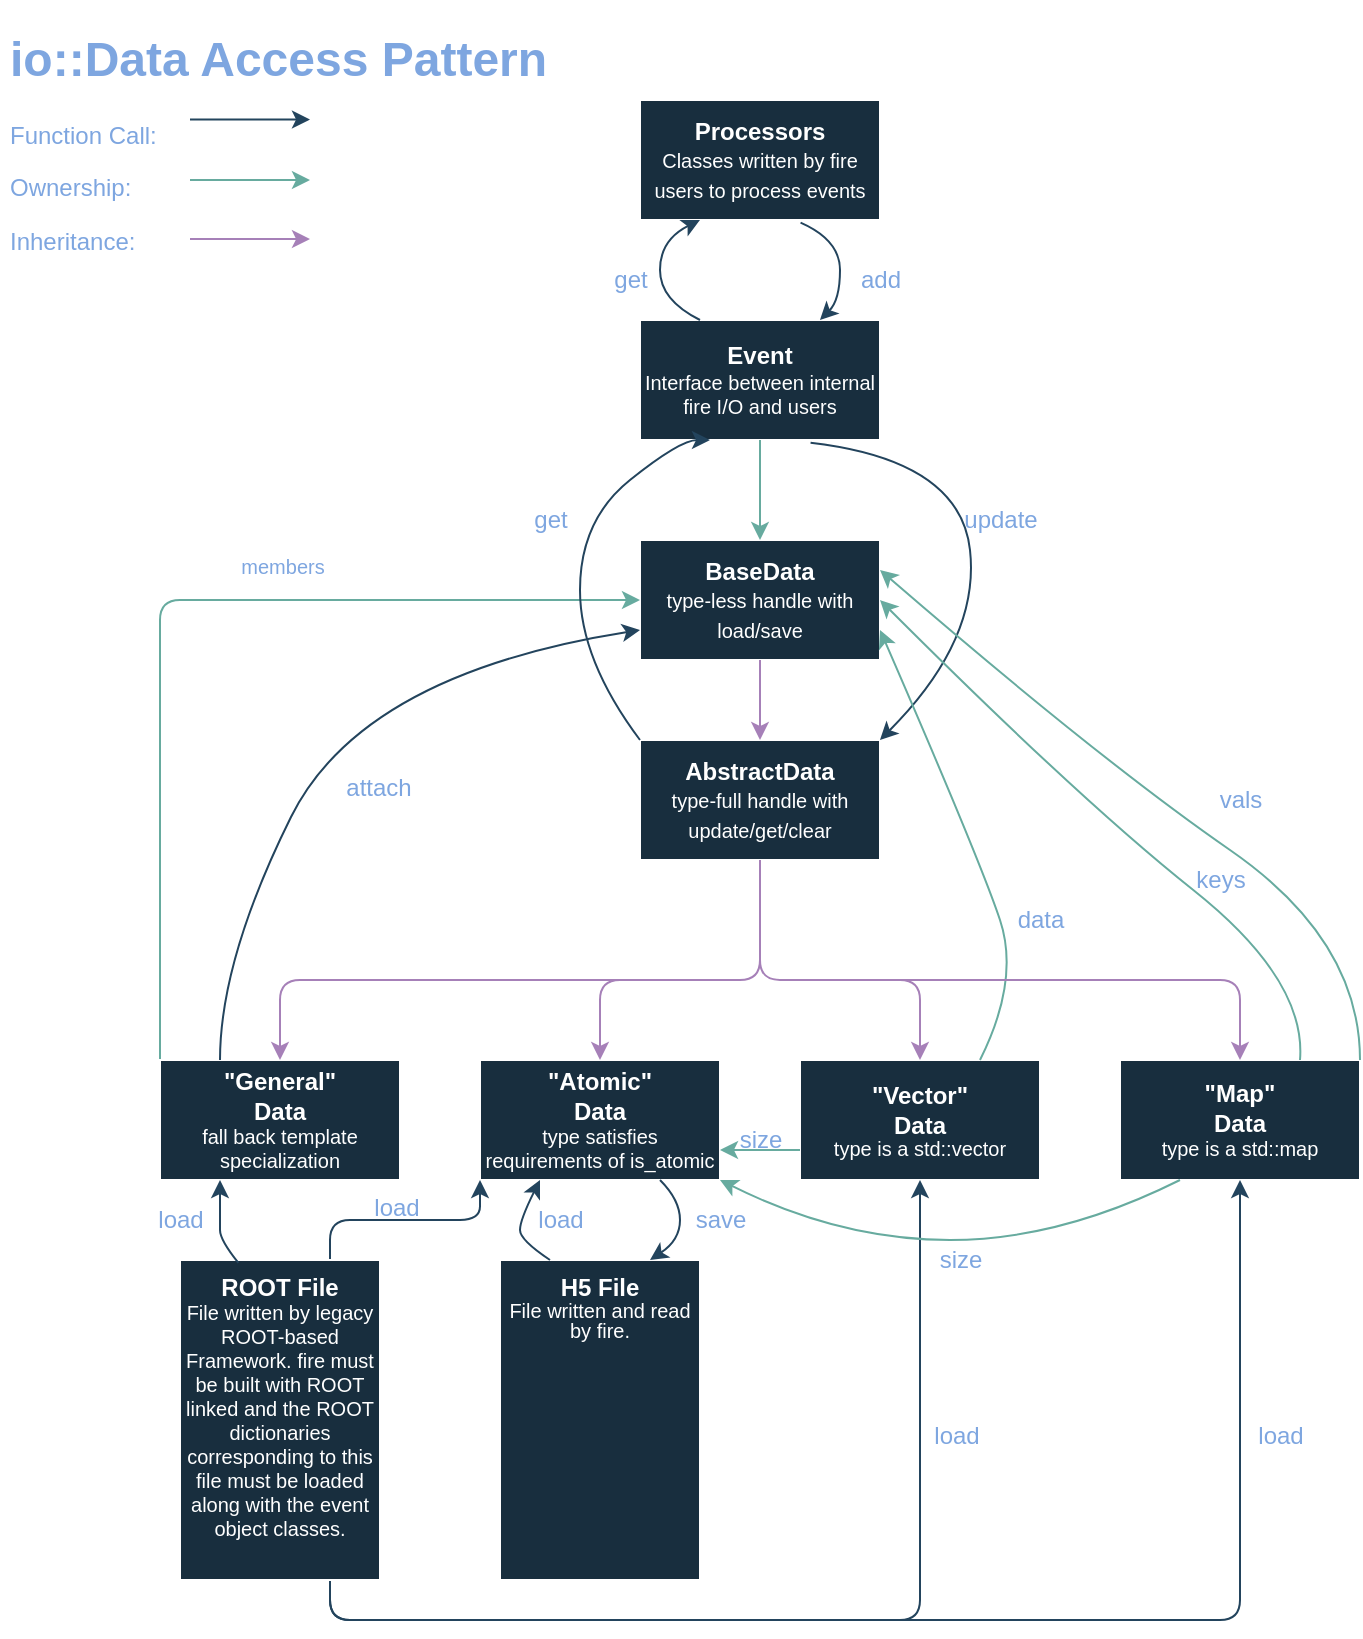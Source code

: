 <mxfile version="20.0.3" type="google"><diagram id="G_nuDk8OGJS1coGFd9Bz" name="Page-1"><mxGraphModel grid="0" page="1" gridSize="10" guides="1" tooltips="1" connect="1" arrows="1" fold="1" pageScale="1" pageWidth="850" pageHeight="900" background="none" math="0" shadow="0"><root><mxCell id="0"/><mxCell id="1" parent="0"/><mxCell id="IrvAsjSiYe2yuTYJxrBz-2" value="&lt;div style=&quot;&quot;&gt;&lt;b&gt;Processors&lt;/b&gt;&lt;/div&gt;&lt;font size=&quot;1&quot;&gt;Classes written by fire users to process events&lt;/font&gt;" style="whiteSpace=wrap;html=1;fillColor=#182E3E;strokeColor=#FFFFFF;fontColor=#FFFFFF;" vertex="1" parent="1"><mxGeometry x="360" y="-830" width="120" height="60" as="geometry"/></mxCell><mxCell id="IrvAsjSiYe2yuTYJxrBz-3" value="&lt;div&gt;&lt;b&gt;Event&lt;/b&gt;&lt;/div&gt;&lt;div style=&quot;font-size: 10px;&quot;&gt;Interface between internal fire I/O and users&lt;br&gt;&lt;/div&gt;" style="whiteSpace=wrap;html=1;fillColor=#182E3E;strokeColor=#FFFFFF;fontColor=#FFFFFF;" vertex="1" parent="1"><mxGeometry x="360" y="-720" width="120" height="60" as="geometry"/></mxCell><mxCell id="IrvAsjSiYe2yuTYJxrBz-4" value="&lt;div&gt;&lt;b&gt;BaseData&lt;/b&gt;&lt;/div&gt;&lt;div&gt;&lt;font style=&quot;font-size: 10px; line-height: 1;&quot;&gt;type-less handle with load/save&lt;/font&gt;&lt;br&gt;&lt;/div&gt;" style="whiteSpace=wrap;html=1;fillColor=#182E3E;strokeColor=#FFFFFF;fontColor=#FFFFFF;" vertex="1" parent="1"><mxGeometry x="360" y="-610" width="120" height="60" as="geometry"/></mxCell><mxCell id="IrvAsjSiYe2yuTYJxrBz-5" value="&lt;div&gt;&lt;b&gt;AbstractData&lt;/b&gt;&lt;/div&gt;&lt;font size=&quot;1&quot;&gt;type-full handle with update/get/clear&lt;/font&gt;" style="whiteSpace=wrap;html=1;fillColor=#182E3E;strokeColor=#FFFFFF;fontColor=#FFFFFF;" vertex="1" parent="1"><mxGeometry x="360" y="-510" width="120" height="60" as="geometry"/></mxCell><mxCell id="7zaCEhqkSmYhIdvUkdhY-10" style="edgeStyle=orthogonalEdgeStyle;curved=0;rounded=1;sketch=0;orthogonalLoop=1;jettySize=auto;html=1;exitX=0;exitY=0;exitDx=0;exitDy=0;entryX=0;entryY=0.5;entryDx=0;entryDy=0;fontSize=10;fontColor=#7EA6E0;strokeColor=#67AB9F;" edge="1" parent="1" source="IrvAsjSiYe2yuTYJxrBz-6" target="IrvAsjSiYe2yuTYJxrBz-4"><mxGeometry relative="1" as="geometry"/></mxCell><mxCell id="IrvAsjSiYe2yuTYJxrBz-6" value="&lt;div&gt;&lt;b&gt;&quot;General&quot;&lt;/b&gt;&lt;/div&gt;&lt;div&gt;&lt;b&gt;Data&lt;/b&gt;&lt;/div&gt;&lt;div style=&quot;font-size: 10px;&quot;&gt;fall back template specialization&lt;br&gt;&lt;/div&gt;" style="whiteSpace=wrap;html=1;fillColor=#182E3E;strokeColor=#FFFFFF;fontColor=#FFFFFF;" vertex="1" parent="1"><mxGeometry x="120" y="-350" width="120" height="60" as="geometry"/></mxCell><mxCell id="IrvAsjSiYe2yuTYJxrBz-7" value="&lt;div&gt;&lt;b&gt;&quot;Atomic&quot;&lt;/b&gt;&lt;/div&gt;&lt;div&gt;&lt;b&gt;Data&lt;/b&gt;&lt;/div&gt;&lt;div style=&quot;font-size: 10px;&quot;&gt;type satisfies requirements of is_atomic&lt;br&gt;&lt;/div&gt;" style="whiteSpace=wrap;html=1;fillColor=#182E3E;strokeColor=#FFFFFF;fontColor=#FFFFFF;" vertex="1" parent="1"><mxGeometry x="280" y="-350" width="120" height="60" as="geometry"/></mxCell><mxCell id="IrvAsjSiYe2yuTYJxrBz-8" value="&lt;div&gt;&lt;b&gt;&quot;Vector&quot;&lt;/b&gt;&lt;/div&gt;&lt;div&gt;&lt;b&gt;Data&lt;/b&gt;&lt;br&gt;&lt;/div&gt;&lt;div style=&quot;line-height: 1; font-size: 10px;&quot;&gt;type is a std::vector&lt;br&gt;&lt;/div&gt;" style="whiteSpace=wrap;html=1;fillColor=#182E3E;strokeColor=#FFFFFF;fontColor=#FFFFFF;" vertex="1" parent="1"><mxGeometry x="440" y="-350" width="120" height="60" as="geometry"/></mxCell><mxCell id="IrvAsjSiYe2yuTYJxrBz-9" value="&lt;div&gt;&lt;b&gt;&quot;Map&quot;&lt;/b&gt;&lt;/div&gt;&lt;div&gt;&lt;b&gt;Data&lt;br&gt;&lt;/b&gt;&lt;/div&gt;&lt;div style=&quot;font-size: 10px;&quot;&gt;type is a std::map&lt;br&gt;&lt;/div&gt;" style="whiteSpace=wrap;html=1;fillColor=#182E3E;strokeColor=#FFFFFF;fontColor=#FFFFFF;" vertex="1" parent="1"><mxGeometry x="600" y="-350" width="120" height="60" as="geometry"/></mxCell><mxCell id="IrvAsjSiYe2yuTYJxrBz-10" value="&lt;div&gt;&lt;b&gt;H5 File&lt;/b&gt;&lt;/div&gt;&lt;div style=&quot;line-height: 1; font-size: 10px;&quot;&gt;File written and read by fire.&lt;br&gt;&lt;/div&gt;" style="whiteSpace=wrap;html=1;fillColor=#182E3E;strokeColor=#FFFFFF;fontColor=#FFFFFF;verticalAlign=top;" vertex="1" parent="1"><mxGeometry x="290" y="-250" width="100" height="160" as="geometry"/></mxCell><mxCell id="7zaCEhqkSmYhIdvUkdhY-4" style="edgeStyle=orthogonalEdgeStyle;curved=0;rounded=1;sketch=0;orthogonalLoop=1;jettySize=auto;html=1;exitX=0.75;exitY=1;exitDx=0;exitDy=0;entryX=0.5;entryY=1;entryDx=0;entryDy=0;fontSize=10;fontColor=#7EA6E0;strokeColor=#23445D;" edge="1" parent="1" source="IrvAsjSiYe2yuTYJxrBz-11" target="IrvAsjSiYe2yuTYJxrBz-8"><mxGeometry relative="1" as="geometry"/></mxCell><mxCell id="7zaCEhqkSmYhIdvUkdhY-5" style="edgeStyle=orthogonalEdgeStyle;curved=0;rounded=1;sketch=0;orthogonalLoop=1;jettySize=auto;html=1;exitX=0.75;exitY=1;exitDx=0;exitDy=0;entryX=0.5;entryY=1;entryDx=0;entryDy=0;fontSize=10;fontColor=#7EA6E0;strokeColor=#23445D;" edge="1" parent="1" source="IrvAsjSiYe2yuTYJxrBz-11" target="IrvAsjSiYe2yuTYJxrBz-9"><mxGeometry relative="1" as="geometry"/></mxCell><mxCell id="7zaCEhqkSmYhIdvUkdhY-6" style="edgeStyle=orthogonalEdgeStyle;curved=0;rounded=1;sketch=0;orthogonalLoop=1;jettySize=auto;html=1;exitX=0.75;exitY=0;exitDx=0;exitDy=0;entryX=0;entryY=1;entryDx=0;entryDy=0;fontSize=10;fontColor=#7EA6E0;strokeColor=#23445D;" edge="1" parent="1" source="IrvAsjSiYe2yuTYJxrBz-11" target="IrvAsjSiYe2yuTYJxrBz-7"><mxGeometry relative="1" as="geometry"/></mxCell><mxCell id="IrvAsjSiYe2yuTYJxrBz-11" value="&lt;div&gt;&lt;b&gt;ROOT File&lt;/b&gt;&lt;/div&gt;&lt;div style=&quot;font-size: 10px;&quot;&gt;File written by legacy ROOT-based Framework. fire must be built with ROOT linked and the ROOT dictionaries corresponding to this file must be loaded along with the event object classes.&lt;br&gt;&lt;/div&gt;" style="whiteSpace=wrap;html=1;fillColor=#182E3E;strokeColor=#FFFFFF;fontColor=#FFFFFF;verticalAlign=top;" vertex="1" parent="1"><mxGeometry x="130" y="-250" width="100" height="160" as="geometry"/></mxCell><mxCell id="IrvAsjSiYe2yuTYJxrBz-13" value="" style="endArrow=classic;html=1;exitX=0.5;exitY=1;exitDx=0;exitDy=0;entryX=0.5;entryY=0;entryDx=0;entryDy=0;labelBackgroundColor=#FCE7CD;strokeColor=#A680B8;" edge="1" parent="1" source="IrvAsjSiYe2yuTYJxrBz-4" target="IrvAsjSiYe2yuTYJxrBz-5"><mxGeometry width="50" height="50" relative="1" as="geometry"><mxPoint x="400" y="-370" as="sourcePoint"/><mxPoint x="450" y="-420" as="targetPoint"/></mxGeometry></mxCell><mxCell id="IrvAsjSiYe2yuTYJxrBz-22" value="&lt;p style=&quot;line-height: 0.9;&quot;&gt;&lt;/p&gt;&lt;h1&gt;io::Data Access Pattern&lt;br&gt;&lt;/h1&gt;&lt;p&gt;Function Call:&lt;/p&gt;&lt;p&gt;Ownership:&lt;/p&gt;&lt;p&gt;Inheritance:&lt;br&gt;&lt;/p&gt;&lt;p&gt;&lt;/p&gt;" style="text;html=1;strokeColor=none;fillColor=none;spacing=5;spacingTop=-20;whiteSpace=wrap;overflow=hidden;rounded=0;sketch=0;fontColor=#7EA6E0;" vertex="1" parent="1"><mxGeometry x="40" y="-870" width="280" height="160" as="geometry"/></mxCell><mxCell id="IrvAsjSiYe2yuTYJxrBz-23" value="" style="curved=1;endArrow=classic;html=1;rounded=1;sketch=0;fontColor=#7EA6E0;strokeColor=#23445D;entryX=0.25;entryY=1;entryDx=0;entryDy=0;exitX=0.25;exitY=0;exitDx=0;exitDy=0;" edge="1" parent="1" source="IrvAsjSiYe2yuTYJxrBz-3" target="IrvAsjSiYe2yuTYJxrBz-2"><mxGeometry width="50" height="50" relative="1" as="geometry"><mxPoint x="270" y="-720" as="sourcePoint"/><mxPoint x="320" y="-770" as="targetPoint"/><Array as="points"><mxPoint x="370" y="-730"/><mxPoint x="370" y="-760"/></Array></mxGeometry></mxCell><mxCell id="IrvAsjSiYe2yuTYJxrBz-24" value="" style="curved=1;endArrow=classic;html=1;rounded=1;sketch=0;fontColor=#7EA6E0;strokeColor=#23445D;exitX=0.669;exitY=1.022;exitDx=0;exitDy=0;exitPerimeter=0;entryX=0.75;entryY=0;entryDx=0;entryDy=0;" edge="1" parent="1" source="IrvAsjSiYe2yuTYJxrBz-2" target="IrvAsjSiYe2yuTYJxrBz-3"><mxGeometry width="50" height="50" relative="1" as="geometry"><mxPoint x="440" y="-720" as="sourcePoint"/><mxPoint x="450" y="-740" as="targetPoint"/><Array as="points"><mxPoint x="460" y="-760"/><mxPoint x="460" y="-730"/></Array></mxGeometry></mxCell><mxCell id="IrvAsjSiYe2yuTYJxrBz-25" value="add" style="text;html=1;align=center;verticalAlign=middle;resizable=0;points=[];autosize=1;strokeColor=none;fillColor=none;fontColor=#7EA6E0;" vertex="1" parent="1"><mxGeometry x="460" y="-750" width="40" height="20" as="geometry"/></mxCell><mxCell id="IrvAsjSiYe2yuTYJxrBz-26" value="get" style="text;html=1;align=center;verticalAlign=middle;resizable=0;points=[];autosize=1;strokeColor=none;fillColor=none;fontColor=#7EA6E0;" vertex="1" parent="1"><mxGeometry x="340" y="-750" width="30" height="20" as="geometry"/></mxCell><mxCell id="IrvAsjSiYe2yuTYJxrBz-27" value="" style="curved=1;endArrow=classic;html=1;rounded=1;sketch=0;fontColor=#7EA6E0;strokeColor=#23445D;entryX=0.25;entryY=1;entryDx=0;entryDy=0;exitX=0;exitY=0;exitDx=0;exitDy=0;" edge="1" parent="1" source="IrvAsjSiYe2yuTYJxrBz-5"><mxGeometry width="50" height="50" relative="1" as="geometry"><mxPoint x="395" y="-610" as="sourcePoint"/><mxPoint x="395" y="-660" as="targetPoint"/><Array as="points"><mxPoint x="330" y="-550"/><mxPoint x="330" y="-620"/><mxPoint x="380" y="-660"/></Array></mxGeometry></mxCell><mxCell id="IrvAsjSiYe2yuTYJxrBz-28" value="" style="curved=1;endArrow=classic;html=1;rounded=1;sketch=0;fontColor=#7EA6E0;strokeColor=#23445D;exitX=0.669;exitY=1.022;exitDx=0;exitDy=0;exitPerimeter=0;entryX=1;entryY=0;entryDx=0;entryDy=0;" edge="1" parent="1" target="IrvAsjSiYe2yuTYJxrBz-5"><mxGeometry width="50" height="50" relative="1" as="geometry"><mxPoint x="445.28" y="-658.68" as="sourcePoint"/><mxPoint x="455" y="-610" as="targetPoint"/><Array as="points"><mxPoint x="520" y="-650"/><mxPoint x="530" y="-560"/></Array></mxGeometry></mxCell><mxCell id="IrvAsjSiYe2yuTYJxrBz-29" value="update" style="text;html=1;align=center;verticalAlign=middle;resizable=0;points=[];autosize=1;strokeColor=none;fillColor=none;fontColor=#7EA6E0;" vertex="1" parent="1"><mxGeometry x="515" y="-630" width="50" height="20" as="geometry"/></mxCell><mxCell id="IrvAsjSiYe2yuTYJxrBz-30" value="get" style="text;html=1;align=center;verticalAlign=middle;resizable=0;points=[];autosize=1;strokeColor=none;fillColor=none;fontColor=#7EA6E0;" vertex="1" parent="1"><mxGeometry x="300" y="-630" width="30" height="20" as="geometry"/></mxCell><mxCell id="IrvAsjSiYe2yuTYJxrBz-31" value="" style="endArrow=classic;html=1;rounded=1;sketch=0;fontColor=#7EA6E0;strokeColor=#67AB9F;curved=0;entryX=0.5;entryY=0;entryDx=0;entryDy=0;exitX=0.5;exitY=1;exitDx=0;exitDy=0;" edge="1" parent="1" source="IrvAsjSiYe2yuTYJxrBz-3" target="IrvAsjSiYe2yuTYJxrBz-4"><mxGeometry width="50" height="50" relative="1" as="geometry"><mxPoint x="400" y="-610" as="sourcePoint"/><mxPoint x="450" y="-660" as="targetPoint"/></mxGeometry></mxCell><mxCell id="IrvAsjSiYe2yuTYJxrBz-33" value="" style="curved=1;endArrow=classic;html=1;rounded=1;sketch=0;fontColor=#7EA6E0;strokeColor=#23445D;exitX=0.25;exitY=0;exitDx=0;exitDy=0;entryX=0;entryY=0.75;entryDx=0;entryDy=0;" edge="1" parent="1" source="IrvAsjSiYe2yuTYJxrBz-6" target="IrvAsjSiYe2yuTYJxrBz-4"><mxGeometry width="50" height="50" relative="1" as="geometry"><mxPoint x="120" y="-390" as="sourcePoint"/><mxPoint x="170" y="-440" as="targetPoint"/><Array as="points"><mxPoint x="150" y="-400"/><mxPoint x="221" y="-543"/></Array></mxGeometry></mxCell><mxCell id="IrvAsjSiYe2yuTYJxrBz-34" value="attach" style="text;html=1;align=center;verticalAlign=middle;resizable=0;points=[];autosize=1;strokeColor=none;fillColor=none;fontColor=#7EA6E0;" vertex="1" parent="1"><mxGeometry x="204" y="-496" width="50" height="20" as="geometry"/></mxCell><mxCell id="IrvAsjSiYe2yuTYJxrBz-35" value="" style="endArrow=classic;html=1;rounded=1;sketch=0;fontColor=#7EA6E0;strokeColor=#67AB9F;curved=0;exitX=0;exitY=0.75;exitDx=0;exitDy=0;entryX=1;entryY=0.75;entryDx=0;entryDy=0;" edge="1" parent="1" source="IrvAsjSiYe2yuTYJxrBz-8" target="IrvAsjSiYe2yuTYJxrBz-7"><mxGeometry width="50" height="50" relative="1" as="geometry"><mxPoint x="450" y="-230" as="sourcePoint"/><mxPoint x="500" y="-280" as="targetPoint"/></mxGeometry></mxCell><mxCell id="IrvAsjSiYe2yuTYJxrBz-36" value="size" style="text;html=1;align=center;verticalAlign=middle;resizable=0;points=[];autosize=1;strokeColor=none;fillColor=none;fontColor=#7EA6E0;" vertex="1" parent="1"><mxGeometry x="400" y="-320" width="40" height="20" as="geometry"/></mxCell><mxCell id="IrvAsjSiYe2yuTYJxrBz-37" value="" style="curved=1;endArrow=classic;html=1;rounded=1;sketch=0;fontColor=#7EA6E0;strokeColor=#67AB9F;entryX=1;entryY=1;entryDx=0;entryDy=0;exitX=0.25;exitY=1;exitDx=0;exitDy=0;" edge="1" parent="1" source="IrvAsjSiYe2yuTYJxrBz-9" target="IrvAsjSiYe2yuTYJxrBz-7"><mxGeometry width="50" height="50" relative="1" as="geometry"><mxPoint x="470" y="-230" as="sourcePoint"/><mxPoint x="520" y="-280" as="targetPoint"/><Array as="points"><mxPoint x="570" y="-260"/><mxPoint x="460" y="-260"/></Array></mxGeometry></mxCell><mxCell id="IrvAsjSiYe2yuTYJxrBz-38" value="size" style="text;html=1;align=center;verticalAlign=middle;resizable=0;points=[];autosize=1;strokeColor=none;fillColor=none;fontColor=#7EA6E0;" vertex="1" parent="1"><mxGeometry x="500" y="-260" width="40" height="20" as="geometry"/></mxCell><mxCell id="IrvAsjSiYe2yuTYJxrBz-39" value="" style="curved=1;endArrow=classic;html=1;rounded=1;sketch=0;fontColor=#7EA6E0;strokeColor=#67AB9F;exitX=0.75;exitY=0;exitDx=0;exitDy=0;entryX=1;entryY=0.75;entryDx=0;entryDy=0;" edge="1" parent="1" source="IrvAsjSiYe2yuTYJxrBz-8" target="IrvAsjSiYe2yuTYJxrBz-4"><mxGeometry width="50" height="50" relative="1" as="geometry"><mxPoint x="520" y="-350" as="sourcePoint"/><mxPoint x="570" y="-400" as="targetPoint"/><Array as="points"><mxPoint x="550" y="-390"/><mxPoint x="530" y="-450"/></Array></mxGeometry></mxCell><mxCell id="IrvAsjSiYe2yuTYJxrBz-40" value="" style="curved=1;endArrow=classic;html=1;rounded=1;sketch=0;fontColor=#7EA6E0;strokeColor=#67AB9F;exitX=0.75;exitY=0;exitDx=0;exitDy=0;entryX=1;entryY=0.5;entryDx=0;entryDy=0;" edge="1" parent="1" source="IrvAsjSiYe2yuTYJxrBz-9" target="IrvAsjSiYe2yuTYJxrBz-4"><mxGeometry width="50" height="50" relative="1" as="geometry"><mxPoint x="673.26" y="-350" as="sourcePoint"/><mxPoint x="626.74" y="-461.88" as="targetPoint"/><Array as="points"><mxPoint x="693.26" y="-390"/><mxPoint x="580" y="-480"/></Array></mxGeometry></mxCell><mxCell id="IrvAsjSiYe2yuTYJxrBz-41" value="" style="curved=1;endArrow=classic;html=1;rounded=1;sketch=0;fontColor=#7EA6E0;strokeColor=#67AB9F;exitX=1;exitY=0;exitDx=0;exitDy=0;entryX=1;entryY=0.25;entryDx=0;entryDy=0;" edge="1" parent="1" source="IrvAsjSiYe2yuTYJxrBz-9" target="IrvAsjSiYe2yuTYJxrBz-4"><mxGeometry width="50" height="50" relative="1" as="geometry"><mxPoint x="700.12" y="-372.88" as="sourcePoint"/><mxPoint x="490" y="-500" as="targetPoint"/><Array as="points"><mxPoint x="720" y="-410"/><mxPoint x="590" y="-500"/></Array></mxGeometry></mxCell><mxCell id="IrvAsjSiYe2yuTYJxrBz-42" value="data" style="text;html=1;align=center;verticalAlign=middle;resizable=0;points=[];autosize=1;strokeColor=none;fillColor=none;fontColor=#7EA6E0;" vertex="1" parent="1"><mxGeometry x="540" y="-430" width="40" height="20" as="geometry"/></mxCell><mxCell id="IrvAsjSiYe2yuTYJxrBz-43" value="keys" style="text;html=1;align=center;verticalAlign=middle;resizable=0;points=[];autosize=1;strokeColor=none;fillColor=none;fontColor=#7EA6E0;" vertex="1" parent="1"><mxGeometry x="630" y="-450" width="40" height="20" as="geometry"/></mxCell><mxCell id="IrvAsjSiYe2yuTYJxrBz-44" value="vals" style="text;html=1;align=center;verticalAlign=middle;resizable=0;points=[];autosize=1;strokeColor=none;fillColor=none;fontColor=#7EA6E0;" vertex="1" parent="1"><mxGeometry x="640" y="-490" width="40" height="20" as="geometry"/></mxCell><mxCell id="IrvAsjSiYe2yuTYJxrBz-45" value="" style="curved=1;endArrow=classic;html=1;rounded=1;sketch=0;fontColor=#7EA6E0;strokeColor=#23445D;entryX=0.25;entryY=1;entryDx=0;entryDy=0;exitX=0.25;exitY=0;exitDx=0;exitDy=0;" edge="1" parent="1" source="IrvAsjSiYe2yuTYJxrBz-10" target="IrvAsjSiYe2yuTYJxrBz-7"><mxGeometry width="50" height="50" relative="1" as="geometry"><mxPoint x="315" y="-250" as="sourcePoint"/><mxPoint x="315" y="-300" as="targetPoint"/><Array as="points"><mxPoint x="300" y="-260"/><mxPoint x="300" y="-270"/></Array></mxGeometry></mxCell><mxCell id="IrvAsjSiYe2yuTYJxrBz-46" value="" style="curved=1;endArrow=classic;html=1;rounded=1;sketch=0;fontColor=#7EA6E0;strokeColor=#23445D;exitX=0.75;exitY=1;exitDx=0;exitDy=0;entryX=0.75;entryY=0;entryDx=0;entryDy=0;" edge="1" parent="1" source="IrvAsjSiYe2yuTYJxrBz-7" target="IrvAsjSiYe2yuTYJxrBz-10"><mxGeometry width="50" height="50" relative="1" as="geometry"><mxPoint x="365.28" y="-298.68" as="sourcePoint"/><mxPoint x="375" y="-250" as="targetPoint"/><Array as="points"><mxPoint x="380" y="-280"/><mxPoint x="380" y="-260"/></Array></mxGeometry></mxCell><mxCell id="IrvAsjSiYe2yuTYJxrBz-47" value="save" style="text;html=1;align=center;verticalAlign=middle;resizable=0;points=[];autosize=1;strokeColor=none;fillColor=none;fontColor=#7EA6E0;" vertex="1" parent="1"><mxGeometry x="380" y="-280" width="40" height="20" as="geometry"/></mxCell><mxCell id="IrvAsjSiYe2yuTYJxrBz-48" value="load" style="text;html=1;align=center;verticalAlign=middle;resizable=0;points=[];autosize=1;strokeColor=none;fillColor=none;fontColor=#7EA6E0;" vertex="1" parent="1"><mxGeometry x="300" y="-280" width="40" height="20" as="geometry"/></mxCell><mxCell id="IrvAsjSiYe2yuTYJxrBz-52" value="" style="curved=1;endArrow=classic;html=1;rounded=1;sketch=0;fontColor=#7EA6E0;strokeColor=#23445D;entryX=0.25;entryY=1;entryDx=0;entryDy=0;exitX=0.292;exitY=0.009;exitDx=0;exitDy=0;exitPerimeter=0;" edge="1" parent="1" source="IrvAsjSiYe2yuTYJxrBz-11" target="IrvAsjSiYe2yuTYJxrBz-6"><mxGeometry width="50" height="50" relative="1" as="geometry"><mxPoint x="165.0" y="-250" as="sourcePoint"/><mxPoint x="160.0" y="-290" as="targetPoint"/><Array as="points"><mxPoint x="150" y="-260"/><mxPoint x="150" y="-270"/></Array></mxGeometry></mxCell><mxCell id="IrvAsjSiYe2yuTYJxrBz-53" value="load" style="text;html=1;align=center;verticalAlign=middle;resizable=0;points=[];autosize=1;strokeColor=none;fillColor=none;fontColor=#7EA6E0;" vertex="1" parent="1"><mxGeometry x="110" y="-280" width="40" height="20" as="geometry"/></mxCell><mxCell id="IrvAsjSiYe2yuTYJxrBz-56" value="" style="endArrow=classic;html=1;rounded=1;sketch=0;fontColor=#7EA6E0;strokeColor=#23445D;curved=0;" edge="1" parent="1"><mxGeometry width="50" height="50" relative="1" as="geometry"><mxPoint x="135" y="-820.22" as="sourcePoint"/><mxPoint x="195" y="-820.22" as="targetPoint"/></mxGeometry></mxCell><mxCell id="IrvAsjSiYe2yuTYJxrBz-57" value="" style="endArrow=classic;html=1;rounded=1;sketch=0;fontColor=#7EA6E0;strokeColor=#67AB9F;curved=0;" edge="1" parent="1"><mxGeometry width="50" height="50" relative="1" as="geometry"><mxPoint x="135" y="-789.98" as="sourcePoint"/><mxPoint x="195" y="-789.98" as="targetPoint"/></mxGeometry></mxCell><mxCell id="IrvAsjSiYe2yuTYJxrBz-58" value="" style="endArrow=classic;html=1;rounded=1;sketch=0;fontColor=#7EA6E0;strokeColor=#A680B8;curved=0;" edge="1" parent="1"><mxGeometry width="50" height="50" relative="1" as="geometry"><mxPoint x="135" y="-760.46" as="sourcePoint"/><mxPoint x="195" y="-760.46" as="targetPoint"/></mxGeometry></mxCell><mxCell id="IrvAsjSiYe2yuTYJxrBz-66" value="" style="endArrow=classic;html=1;rounded=1;sketch=0;fontColor=#7EA6E0;strokeColor=#A680B8;curved=0;exitX=0.5;exitY=1;exitDx=0;exitDy=0;entryX=0.5;entryY=0;entryDx=0;entryDy=0;" edge="1" parent="1" source="IrvAsjSiYe2yuTYJxrBz-5" target="IrvAsjSiYe2yuTYJxrBz-7"><mxGeometry width="50" height="50" relative="1" as="geometry"><mxPoint x="320" y="-360" as="sourcePoint"/><mxPoint x="370" y="-410" as="targetPoint"/><Array as="points"><mxPoint x="420" y="-390"/><mxPoint x="340" y="-390"/></Array></mxGeometry></mxCell><mxCell id="IrvAsjSiYe2yuTYJxrBz-67" value="" style="endArrow=classic;html=1;rounded=1;sketch=0;fontColor=#7EA6E0;strokeColor=#A680B8;curved=0;" edge="1" parent="1"><mxGeometry width="50" height="50" relative="1" as="geometry"><mxPoint x="390" y="-390" as="sourcePoint"/><mxPoint x="180" y="-350" as="targetPoint"/><Array as="points"><mxPoint x="260" y="-390"/><mxPoint x="180" y="-390"/></Array></mxGeometry></mxCell><mxCell id="IrvAsjSiYe2yuTYJxrBz-68" value="" style="endArrow=classic;html=1;rounded=1;sketch=0;fontColor=#7EA6E0;strokeColor=#A680B8;curved=0;exitX=0.5;exitY=1;exitDx=0;exitDy=0;entryX=0.5;entryY=0;entryDx=0;entryDy=0;" edge="1" parent="1" source="IrvAsjSiYe2yuTYJxrBz-5" target="IrvAsjSiYe2yuTYJxrBz-8"><mxGeometry width="50" height="50" relative="1" as="geometry"><mxPoint x="440" y="-430" as="sourcePoint"/><mxPoint x="360" y="-330" as="targetPoint"/><Array as="points"><mxPoint x="420" y="-390"/><mxPoint x="500" y="-390"/></Array></mxGeometry></mxCell><mxCell id="IrvAsjSiYe2yuTYJxrBz-69" value="" style="endArrow=classic;html=1;rounded=1;sketch=0;fontColor=#7EA6E0;strokeColor=#A680B8;curved=0;entryX=0.5;entryY=0;entryDx=0;entryDy=0;" edge="1" parent="1" target="IrvAsjSiYe2yuTYJxrBz-9"><mxGeometry width="50" height="50" relative="1" as="geometry"><mxPoint x="440" y="-390" as="sourcePoint"/><mxPoint x="510" y="-340" as="targetPoint"/><Array as="points"><mxPoint x="480" y="-390"/><mxPoint x="660" y="-390"/></Array></mxGeometry></mxCell><mxCell id="7zaCEhqkSmYhIdvUkdhY-7" value="load" style="text;html=1;align=center;verticalAlign=middle;resizable=0;points=[];autosize=1;strokeColor=none;fillColor=none;fontColor=#7EA6E0;" vertex="1" parent="1"><mxGeometry x="218" y="-286" width="40" height="20" as="geometry"/></mxCell><mxCell id="7zaCEhqkSmYhIdvUkdhY-8" value="load" style="text;html=1;align=center;verticalAlign=middle;resizable=0;points=[];autosize=1;strokeColor=none;fillColor=none;fontColor=#7EA6E0;" vertex="1" parent="1"><mxGeometry x="498" y="-172" width="40" height="20" as="geometry"/></mxCell><mxCell id="7zaCEhqkSmYhIdvUkdhY-9" value="load" style="text;html=1;align=center;verticalAlign=middle;resizable=0;points=[];autosize=1;strokeColor=none;fillColor=none;fontColor=#7EA6E0;rotation=0;" vertex="1" parent="1"><mxGeometry x="660" y="-172" width="40" height="20" as="geometry"/></mxCell><mxCell id="7zaCEhqkSmYhIdvUkdhY-11" value="members" style="text;html=1;align=center;verticalAlign=middle;resizable=0;points=[];autosize=1;strokeColor=none;fillColor=none;fontSize=10;fontColor=#7EA6E0;" vertex="1" parent="1"><mxGeometry x="155" y="-605" width="52" height="16" as="geometry"/></mxCell></root></mxGraphModel></diagram></mxfile>